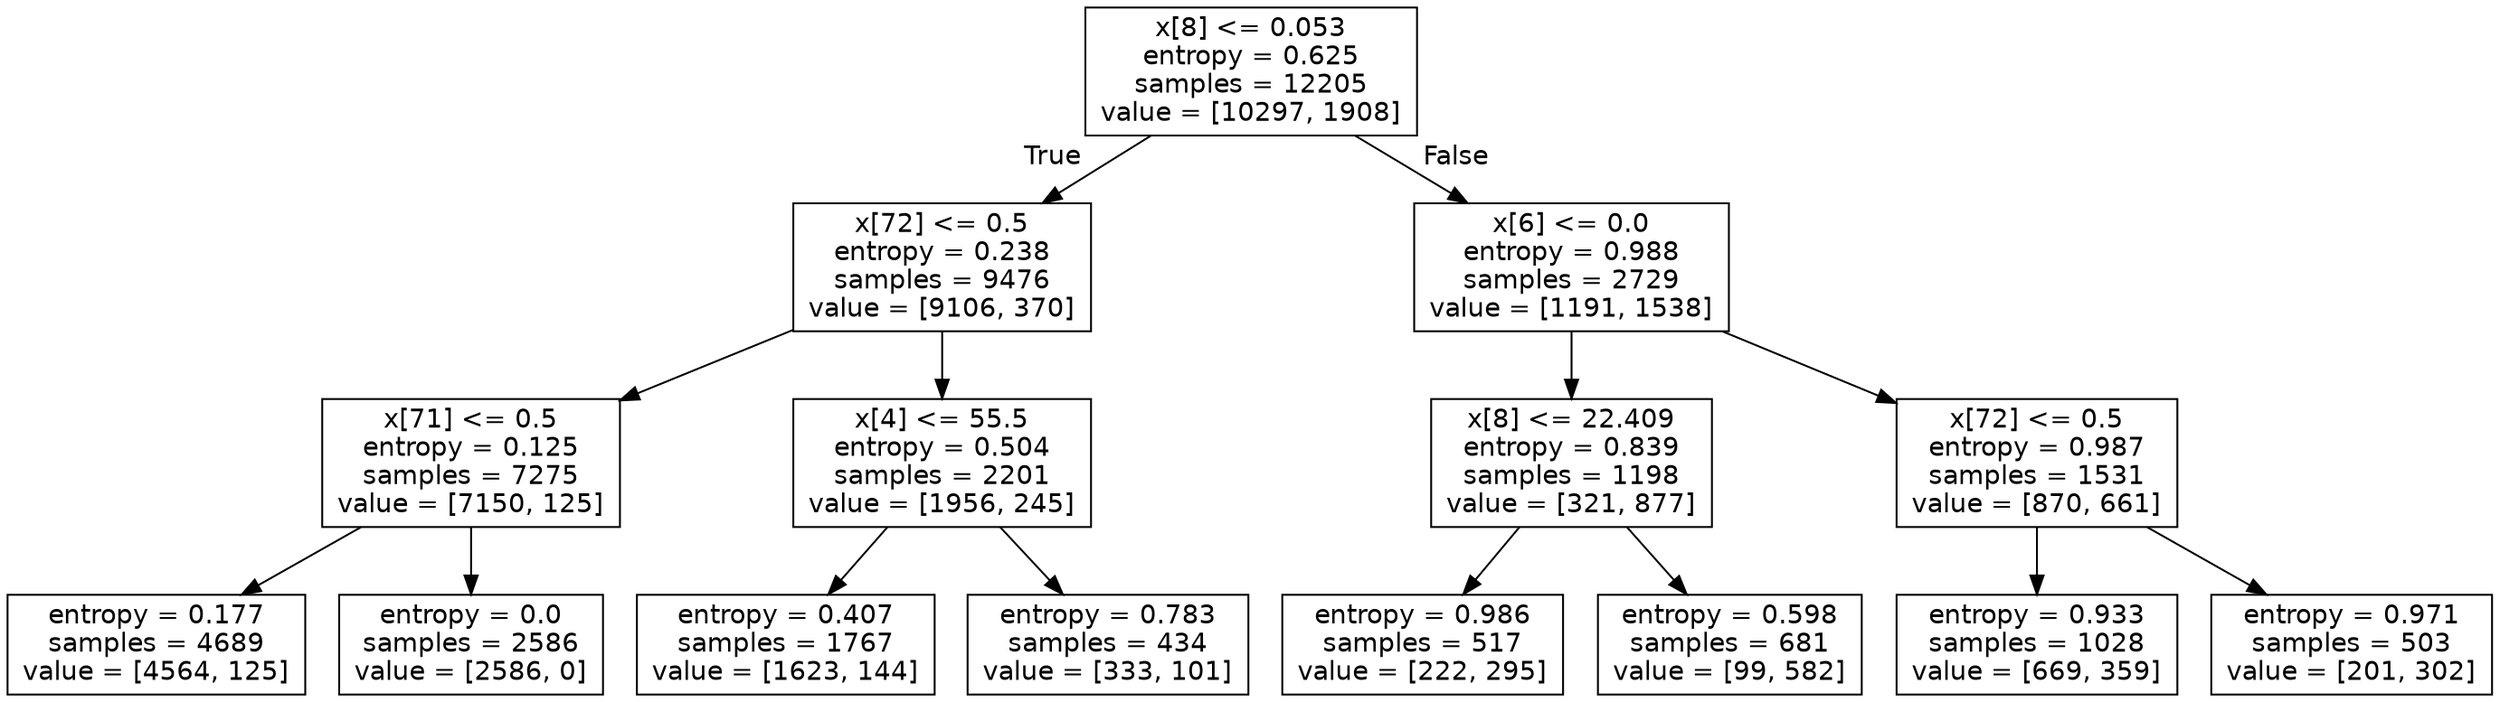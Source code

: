 digraph Tree {
node [shape=box, fontname="helvetica"] ;
edge [fontname="helvetica"] ;
0 [label="x[8] <= 0.053\nentropy = 0.625\nsamples = 12205\nvalue = [10297, 1908]"] ;
1 [label="x[72] <= 0.5\nentropy = 0.238\nsamples = 9476\nvalue = [9106, 370]"] ;
0 -> 1 [labeldistance=2.5, labelangle=45, headlabel="True"] ;
2 [label="x[71] <= 0.5\nentropy = 0.125\nsamples = 7275\nvalue = [7150, 125]"] ;
1 -> 2 ;
3 [label="entropy = 0.177\nsamples = 4689\nvalue = [4564, 125]"] ;
2 -> 3 ;
4 [label="entropy = 0.0\nsamples = 2586\nvalue = [2586, 0]"] ;
2 -> 4 ;
5 [label="x[4] <= 55.5\nentropy = 0.504\nsamples = 2201\nvalue = [1956, 245]"] ;
1 -> 5 ;
6 [label="entropy = 0.407\nsamples = 1767\nvalue = [1623, 144]"] ;
5 -> 6 ;
7 [label="entropy = 0.783\nsamples = 434\nvalue = [333, 101]"] ;
5 -> 7 ;
8 [label="x[6] <= 0.0\nentropy = 0.988\nsamples = 2729\nvalue = [1191, 1538]"] ;
0 -> 8 [labeldistance=2.5, labelangle=-45, headlabel="False"] ;
9 [label="x[8] <= 22.409\nentropy = 0.839\nsamples = 1198\nvalue = [321, 877]"] ;
8 -> 9 ;
10 [label="entropy = 0.986\nsamples = 517\nvalue = [222, 295]"] ;
9 -> 10 ;
11 [label="entropy = 0.598\nsamples = 681\nvalue = [99, 582]"] ;
9 -> 11 ;
12 [label="x[72] <= 0.5\nentropy = 0.987\nsamples = 1531\nvalue = [870, 661]"] ;
8 -> 12 ;
13 [label="entropy = 0.933\nsamples = 1028\nvalue = [669, 359]"] ;
12 -> 13 ;
14 [label="entropy = 0.971\nsamples = 503\nvalue = [201, 302]"] ;
12 -> 14 ;
}